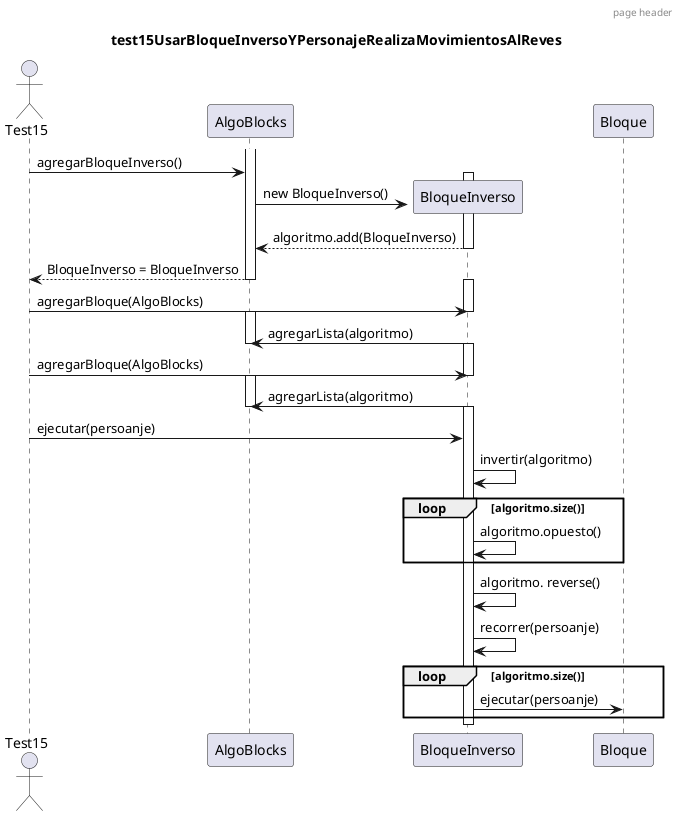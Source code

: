 @startuml

header page header
title test15UsarBloqueInversoYPersonajeRealizaMovimientosAlReves
actor Test15

activate AlgoBlocks
Test15 -> AlgoBlocks: agregarBloqueInverso()
create BloqueInverso
activate BloqueInverso
AlgoBlocks -> BloqueInverso: new BloqueInverso()
BloqueInverso --> AlgoBlocks: algoritmo.add(BloqueInverso)
deactivate BloqueInverso
AlgoBlocks --> Test15: BloqueInverso = BloqueInverso
deactivate AlgoBlocks
activate BloqueInverso
Test15 -> BloqueInverso: agregarBloque(AlgoBlocks)
deactivate BloqueInverso
activate AlgoBlocks
BloqueInverso -> AlgoBlocks: agregarLista(algoritmo)
deactivate AlgoBlocks
activate BloqueInverso
Test15 -> BloqueInverso: agregarBloque(AlgoBlocks)
deactivate BloqueInverso
activate AlgoBlocks
BloqueInverso -> AlgoBlocks: agregarLista(algoritmo)
deactivate AlgoBlocks
activate BloqueInverso
Test15 -> BloqueInverso: ejecutar(persoanje)
BloqueInverso -> BloqueInverso: invertir(algoritmo)
loop algoritmo.size()
    BloqueInverso -> BloqueInverso: algoritmo.opuesto()
end
BloqueInverso -> BloqueInverso: algoritmo. reverse()
BloqueInverso -> BloqueInverso: recorrer(persoanje)
loop algoritmo.size()
    BloqueInverso -> Bloque: ejecutar(persoanje)
end
deactivate BloqueInverso

@enduml